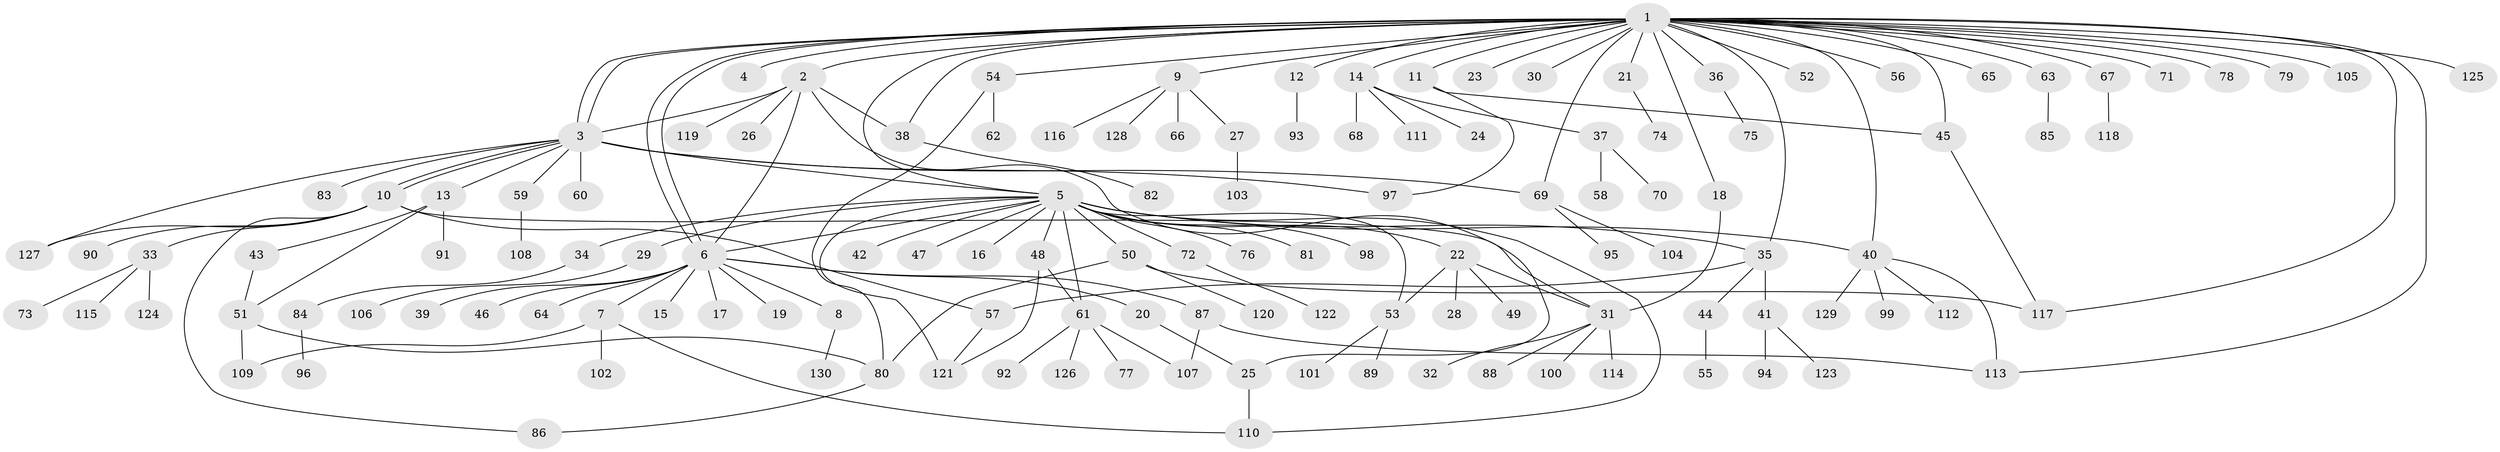 // Generated by graph-tools (version 1.1) at 2025/35/03/09/25 02:35:43]
// undirected, 130 vertices, 163 edges
graph export_dot {
graph [start="1"]
  node [color=gray90,style=filled];
  1;
  2;
  3;
  4;
  5;
  6;
  7;
  8;
  9;
  10;
  11;
  12;
  13;
  14;
  15;
  16;
  17;
  18;
  19;
  20;
  21;
  22;
  23;
  24;
  25;
  26;
  27;
  28;
  29;
  30;
  31;
  32;
  33;
  34;
  35;
  36;
  37;
  38;
  39;
  40;
  41;
  42;
  43;
  44;
  45;
  46;
  47;
  48;
  49;
  50;
  51;
  52;
  53;
  54;
  55;
  56;
  57;
  58;
  59;
  60;
  61;
  62;
  63;
  64;
  65;
  66;
  67;
  68;
  69;
  70;
  71;
  72;
  73;
  74;
  75;
  76;
  77;
  78;
  79;
  80;
  81;
  82;
  83;
  84;
  85;
  86;
  87;
  88;
  89;
  90;
  91;
  92;
  93;
  94;
  95;
  96;
  97;
  98;
  99;
  100;
  101;
  102;
  103;
  104;
  105;
  106;
  107;
  108;
  109;
  110;
  111;
  112;
  113;
  114;
  115;
  116;
  117;
  118;
  119;
  120;
  121;
  122;
  123;
  124;
  125;
  126;
  127;
  128;
  129;
  130;
  1 -- 2;
  1 -- 3;
  1 -- 3;
  1 -- 4;
  1 -- 5;
  1 -- 6;
  1 -- 6;
  1 -- 9;
  1 -- 11;
  1 -- 12;
  1 -- 14;
  1 -- 18;
  1 -- 21;
  1 -- 23;
  1 -- 30;
  1 -- 35;
  1 -- 36;
  1 -- 38;
  1 -- 40;
  1 -- 45;
  1 -- 52;
  1 -- 54;
  1 -- 56;
  1 -- 63;
  1 -- 65;
  1 -- 67;
  1 -- 69;
  1 -- 71;
  1 -- 78;
  1 -- 79;
  1 -- 105;
  1 -- 113;
  1 -- 117;
  1 -- 125;
  2 -- 3;
  2 -- 6;
  2 -- 25;
  2 -- 26;
  2 -- 38;
  2 -- 119;
  3 -- 5;
  3 -- 10;
  3 -- 10;
  3 -- 13;
  3 -- 59;
  3 -- 60;
  3 -- 69;
  3 -- 83;
  3 -- 97;
  3 -- 127;
  5 -- 6;
  5 -- 16;
  5 -- 22;
  5 -- 29;
  5 -- 34;
  5 -- 35;
  5 -- 40;
  5 -- 42;
  5 -- 47;
  5 -- 48;
  5 -- 50;
  5 -- 53;
  5 -- 61;
  5 -- 72;
  5 -- 76;
  5 -- 81;
  5 -- 98;
  5 -- 110;
  5 -- 121;
  6 -- 7;
  6 -- 8;
  6 -- 15;
  6 -- 17;
  6 -- 19;
  6 -- 20;
  6 -- 39;
  6 -- 46;
  6 -- 64;
  6 -- 87;
  7 -- 102;
  7 -- 109;
  7 -- 110;
  8 -- 130;
  9 -- 27;
  9 -- 66;
  9 -- 116;
  9 -- 128;
  10 -- 31;
  10 -- 33;
  10 -- 57;
  10 -- 86;
  10 -- 90;
  10 -- 127;
  11 -- 45;
  11 -- 97;
  12 -- 93;
  13 -- 43;
  13 -- 51;
  13 -- 91;
  14 -- 24;
  14 -- 37;
  14 -- 68;
  14 -- 111;
  18 -- 31;
  20 -- 25;
  21 -- 74;
  22 -- 28;
  22 -- 31;
  22 -- 49;
  22 -- 53;
  25 -- 110;
  27 -- 103;
  29 -- 106;
  31 -- 32;
  31 -- 88;
  31 -- 100;
  31 -- 114;
  33 -- 73;
  33 -- 115;
  33 -- 124;
  34 -- 84;
  35 -- 41;
  35 -- 44;
  35 -- 57;
  36 -- 75;
  37 -- 58;
  37 -- 70;
  38 -- 82;
  40 -- 99;
  40 -- 112;
  40 -- 113;
  40 -- 129;
  41 -- 94;
  41 -- 123;
  43 -- 51;
  44 -- 55;
  45 -- 117;
  48 -- 61;
  48 -- 121;
  50 -- 80;
  50 -- 117;
  50 -- 120;
  51 -- 80;
  51 -- 109;
  53 -- 89;
  53 -- 101;
  54 -- 62;
  54 -- 80;
  57 -- 121;
  59 -- 108;
  61 -- 77;
  61 -- 92;
  61 -- 107;
  61 -- 126;
  63 -- 85;
  67 -- 118;
  69 -- 95;
  69 -- 104;
  72 -- 122;
  80 -- 86;
  84 -- 96;
  87 -- 107;
  87 -- 113;
}
